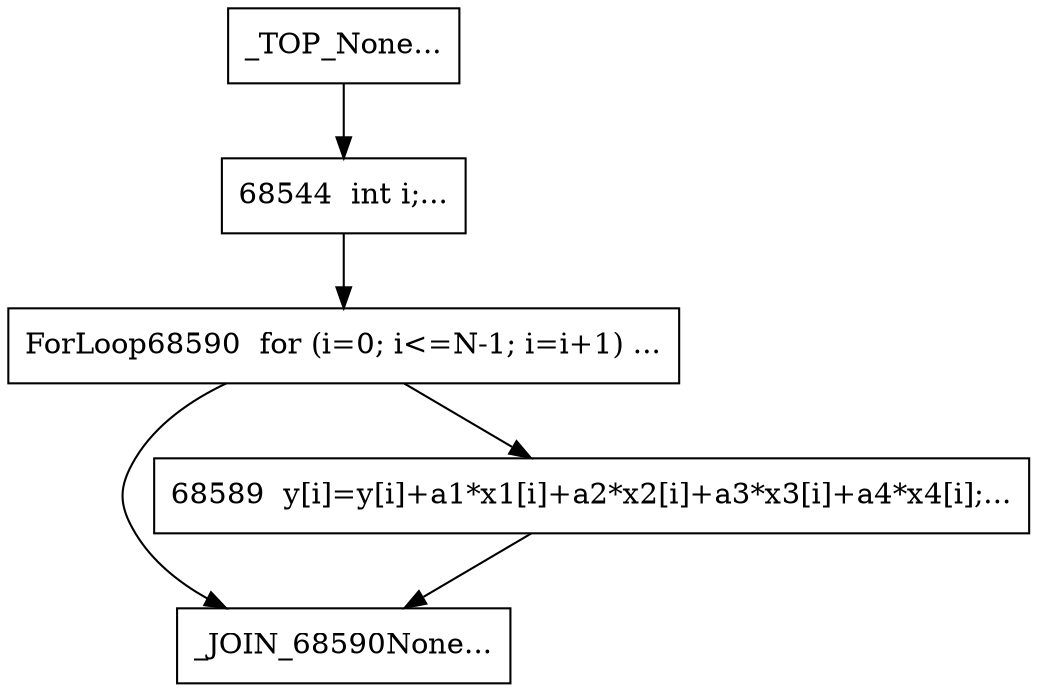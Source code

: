 digraph CFG {
	_JOIN_68590 [label="_JOIN_68590None...",shape=box];
	68589 [label="68589  y[i]=y[i]+a1*x1[i]+a2*x2[i]+a3*x3[i]+a4*x4[i];...",shape=box];
	68589 -> _JOIN_68590;
	68544 [label="68544  int i;...",shape=box];
	68544 -> ForLoop68590;
	_TOP_ [label="_TOP_None...",shape=box];
	_TOP_ -> 68544;
	ForLoop68590 [label="ForLoop68590  for (i=0; i<=N-1; i=i+1) ...",shape=box];
	ForLoop68590 -> 68589;
	ForLoop68590 -> _JOIN_68590;

}
